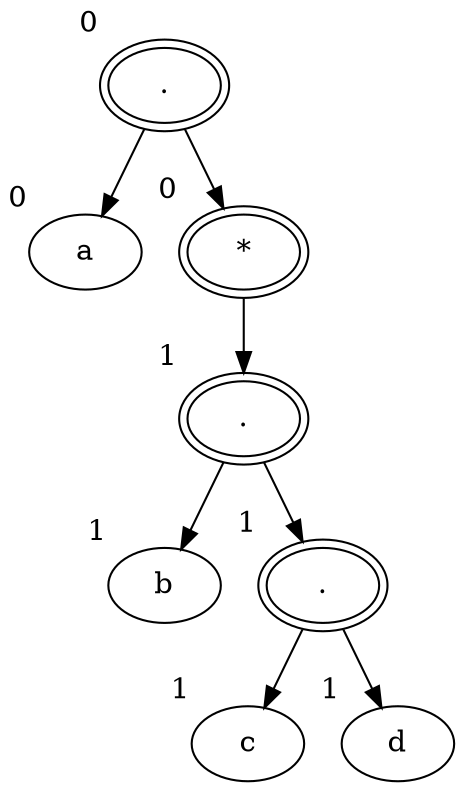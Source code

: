 digraph {
  94146082828880[label="." xlabel="0" peripheries="2"]
  94146082828832[label="a" xlabel="0" peripheries="1"]
  94146082828880  ->  94146082828832
  94146082829488[label="*" xlabel="0" peripheries="2"]
  94146082828880  ->  94146082829488
  94146082829168[label="." xlabel="1" peripheries="2"]
  94146082829488  ->  94146082829168
  94146082828784[label="b" xlabel="1" peripheries="1"]
  94146082829168  ->  94146082828784
  94146082829328[label="." xlabel="1" peripheries="2"]
  94146082829168  ->  94146082829328
  94146082829248[label="c" xlabel="1" peripheries="1"]
  94146082829328  ->  94146082829248
  94146082829408[label="d" xlabel="1" peripheries="1"]
  94146082829328  ->  94146082829408
}
